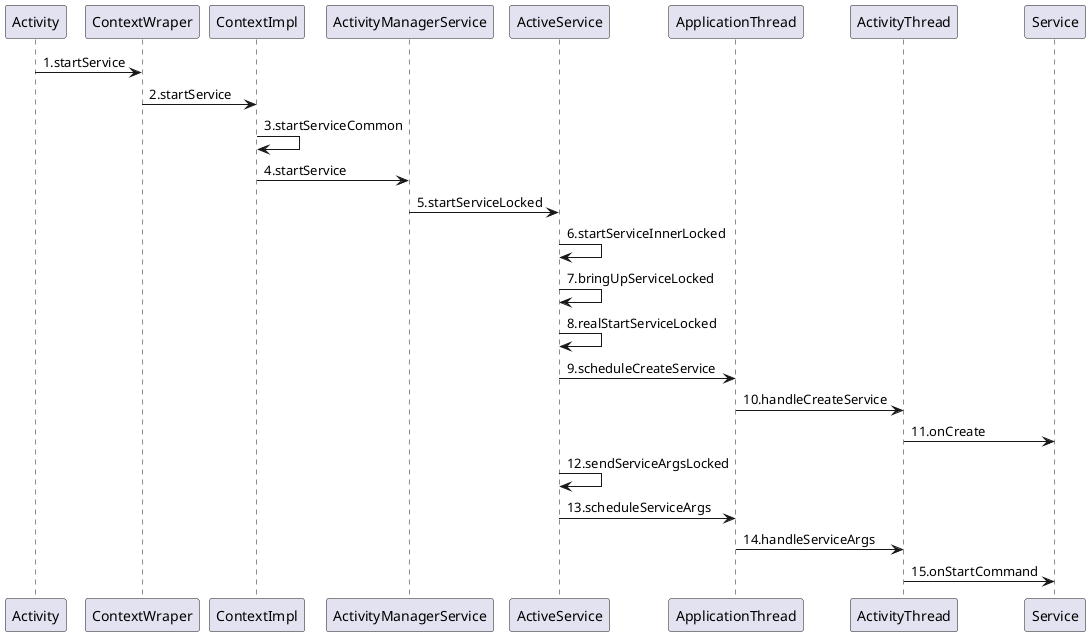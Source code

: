 @startuml
' Activity.startService
' ContextWraper.startService
' ContextImpl.startService
' ContextImpl.startServiceCommon
' ActivityManagerService.startService
' ActiveService.startServiceLocked
' ActiveService.startServiceInnerLocked
' ActiveService.bringUpServiceLocked
' ActiveService.realStartServiceLocked
' ApplicationThread.scheduleCreateService
' ActivityThread.handleCreateService
' Service.onCreate
'
' ActiveService.sendServiceArgsLocked
' ApplicationThread.scheduleServiceArgs
' ActivityThread.handleServiceArgs
' Service.onStartCommand

Activity -> ContextWraper: 1.startService
ContextWraper -> ContextImpl: 2.startService
ContextImpl -> ContextImpl: 3.startServiceCommon
ContextImpl -> ActivityManagerService: 4.startService
ActivityManagerService -> ActiveService: 5.startServiceLocked
ActiveService -> ActiveService: 6.startServiceInnerLocked
ActiveService -> ActiveService: 7.bringUpServiceLocked
ActiveService -> ActiveService: 8.realStartServiceLocked
ActiveService -> ApplicationThread: 9.scheduleCreateService
ApplicationThread -> ActivityThread: 10.handleCreateService
ActivityThread -> Service: 11.onCreate
ActiveService -> ActiveService:12.sendServiceArgsLocked
ActiveService -> ApplicationThread:13.scheduleServiceArgs
ApplicationThread -> ActivityThread:14.handleServiceArgs
ActivityThread -> Service:15.onStartCommand

@enduml